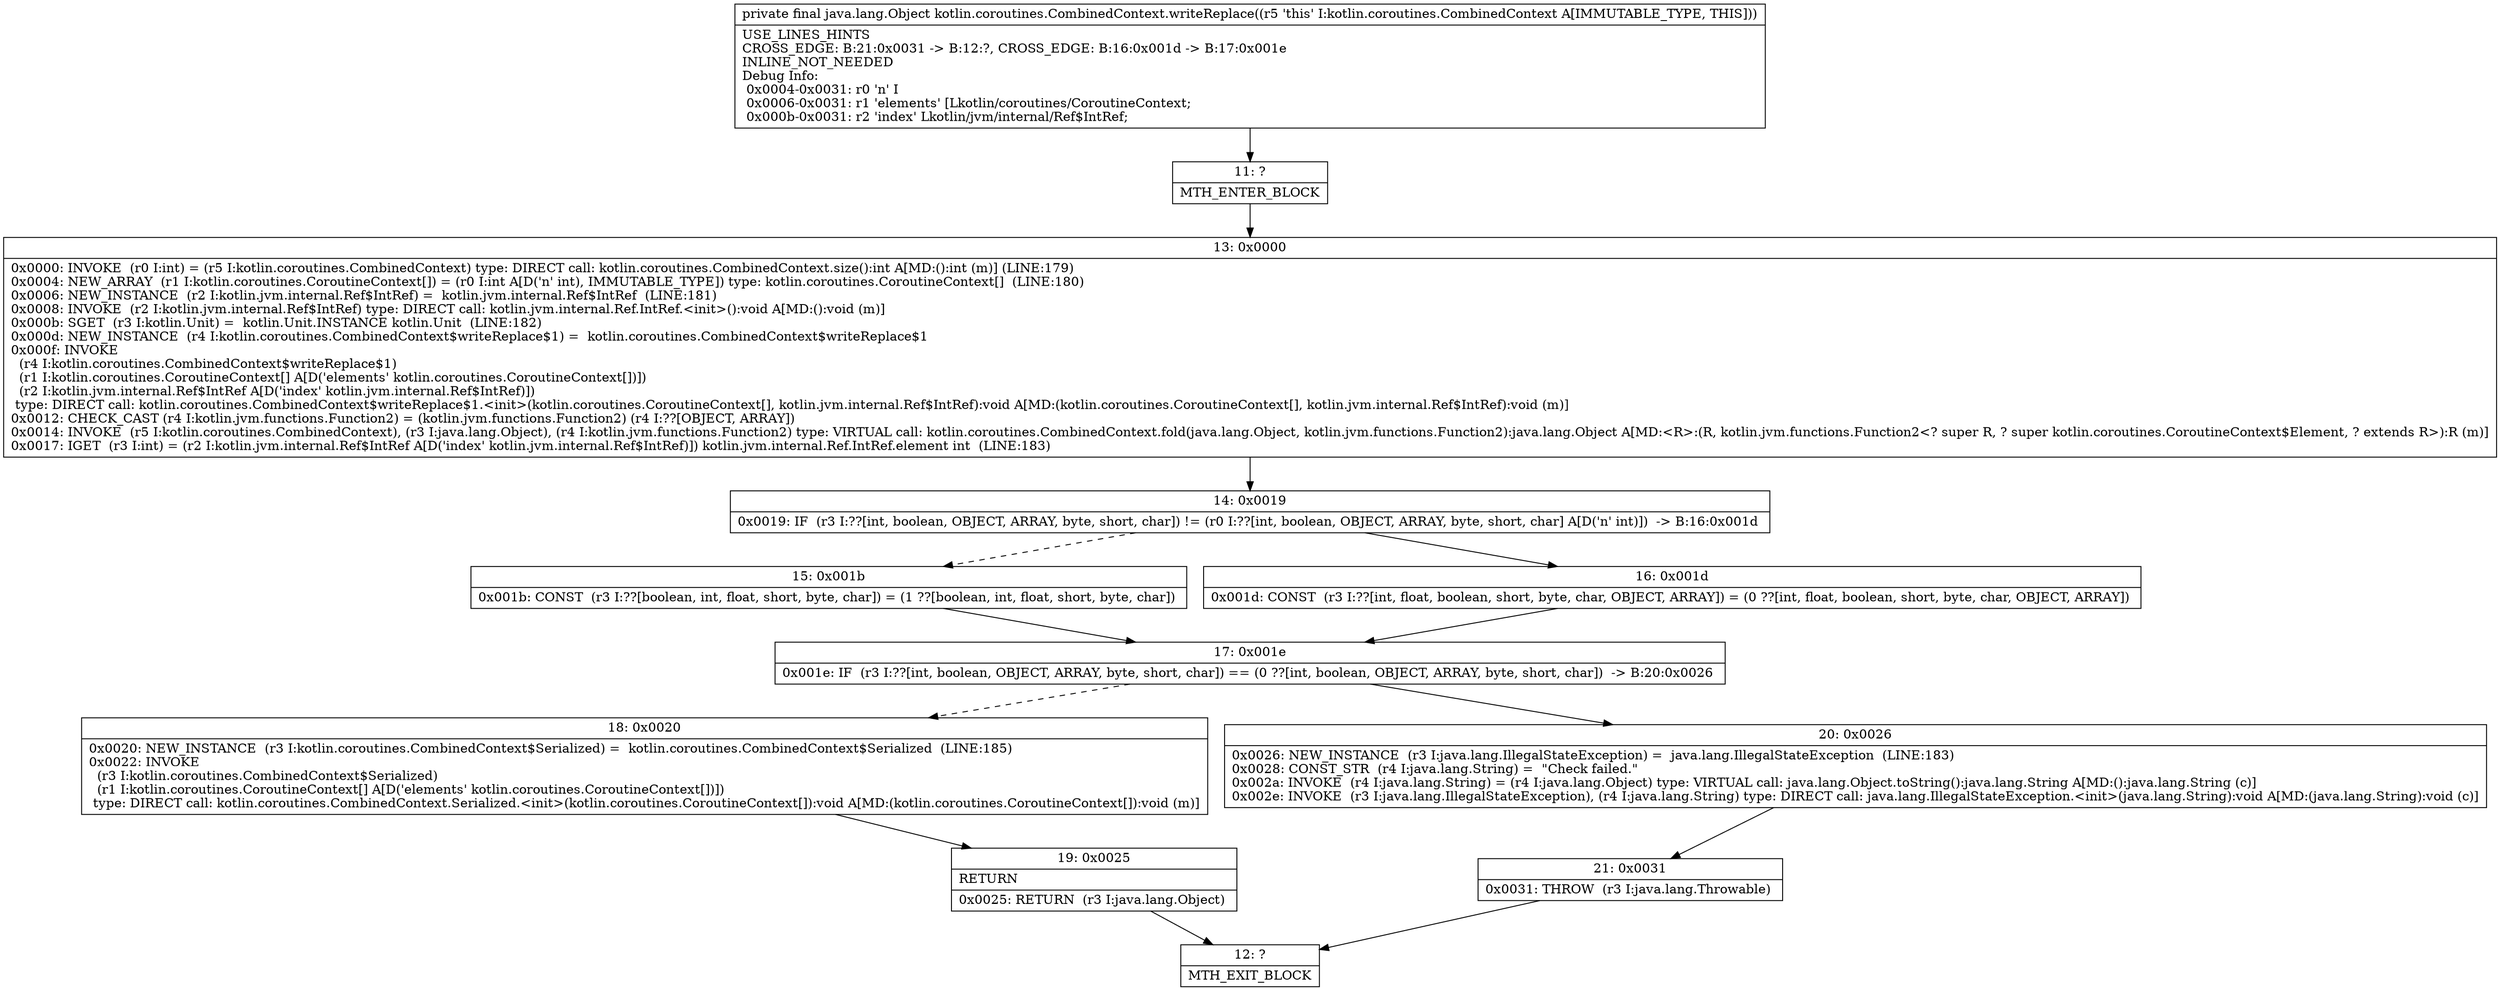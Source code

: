 digraph "CFG forkotlin.coroutines.CombinedContext.writeReplace()Ljava\/lang\/Object;" {
Node_11 [shape=record,label="{11\:\ ?|MTH_ENTER_BLOCK\l}"];
Node_13 [shape=record,label="{13\:\ 0x0000|0x0000: INVOKE  (r0 I:int) = (r5 I:kotlin.coroutines.CombinedContext) type: DIRECT call: kotlin.coroutines.CombinedContext.size():int A[MD:():int (m)] (LINE:179)\l0x0004: NEW_ARRAY  (r1 I:kotlin.coroutines.CoroutineContext[]) = (r0 I:int A[D('n' int), IMMUTABLE_TYPE]) type: kotlin.coroutines.CoroutineContext[]  (LINE:180)\l0x0006: NEW_INSTANCE  (r2 I:kotlin.jvm.internal.Ref$IntRef) =  kotlin.jvm.internal.Ref$IntRef  (LINE:181)\l0x0008: INVOKE  (r2 I:kotlin.jvm.internal.Ref$IntRef) type: DIRECT call: kotlin.jvm.internal.Ref.IntRef.\<init\>():void A[MD:():void (m)]\l0x000b: SGET  (r3 I:kotlin.Unit) =  kotlin.Unit.INSTANCE kotlin.Unit  (LINE:182)\l0x000d: NEW_INSTANCE  (r4 I:kotlin.coroutines.CombinedContext$writeReplace$1) =  kotlin.coroutines.CombinedContext$writeReplace$1 \l0x000f: INVOKE  \l  (r4 I:kotlin.coroutines.CombinedContext$writeReplace$1)\l  (r1 I:kotlin.coroutines.CoroutineContext[] A[D('elements' kotlin.coroutines.CoroutineContext[])])\l  (r2 I:kotlin.jvm.internal.Ref$IntRef A[D('index' kotlin.jvm.internal.Ref$IntRef)])\l type: DIRECT call: kotlin.coroutines.CombinedContext$writeReplace$1.\<init\>(kotlin.coroutines.CoroutineContext[], kotlin.jvm.internal.Ref$IntRef):void A[MD:(kotlin.coroutines.CoroutineContext[], kotlin.jvm.internal.Ref$IntRef):void (m)]\l0x0012: CHECK_CAST (r4 I:kotlin.jvm.functions.Function2) = (kotlin.jvm.functions.Function2) (r4 I:??[OBJECT, ARRAY]) \l0x0014: INVOKE  (r5 I:kotlin.coroutines.CombinedContext), (r3 I:java.lang.Object), (r4 I:kotlin.jvm.functions.Function2) type: VIRTUAL call: kotlin.coroutines.CombinedContext.fold(java.lang.Object, kotlin.jvm.functions.Function2):java.lang.Object A[MD:\<R\>:(R, kotlin.jvm.functions.Function2\<? super R, ? super kotlin.coroutines.CoroutineContext$Element, ? extends R\>):R (m)]\l0x0017: IGET  (r3 I:int) = (r2 I:kotlin.jvm.internal.Ref$IntRef A[D('index' kotlin.jvm.internal.Ref$IntRef)]) kotlin.jvm.internal.Ref.IntRef.element int  (LINE:183)\l}"];
Node_14 [shape=record,label="{14\:\ 0x0019|0x0019: IF  (r3 I:??[int, boolean, OBJECT, ARRAY, byte, short, char]) != (r0 I:??[int, boolean, OBJECT, ARRAY, byte, short, char] A[D('n' int)])  \-\> B:16:0x001d \l}"];
Node_15 [shape=record,label="{15\:\ 0x001b|0x001b: CONST  (r3 I:??[boolean, int, float, short, byte, char]) = (1 ??[boolean, int, float, short, byte, char]) \l}"];
Node_17 [shape=record,label="{17\:\ 0x001e|0x001e: IF  (r3 I:??[int, boolean, OBJECT, ARRAY, byte, short, char]) == (0 ??[int, boolean, OBJECT, ARRAY, byte, short, char])  \-\> B:20:0x0026 \l}"];
Node_18 [shape=record,label="{18\:\ 0x0020|0x0020: NEW_INSTANCE  (r3 I:kotlin.coroutines.CombinedContext$Serialized) =  kotlin.coroutines.CombinedContext$Serialized  (LINE:185)\l0x0022: INVOKE  \l  (r3 I:kotlin.coroutines.CombinedContext$Serialized)\l  (r1 I:kotlin.coroutines.CoroutineContext[] A[D('elements' kotlin.coroutines.CoroutineContext[])])\l type: DIRECT call: kotlin.coroutines.CombinedContext.Serialized.\<init\>(kotlin.coroutines.CoroutineContext[]):void A[MD:(kotlin.coroutines.CoroutineContext[]):void (m)]\l}"];
Node_19 [shape=record,label="{19\:\ 0x0025|RETURN\l|0x0025: RETURN  (r3 I:java.lang.Object) \l}"];
Node_12 [shape=record,label="{12\:\ ?|MTH_EXIT_BLOCK\l}"];
Node_20 [shape=record,label="{20\:\ 0x0026|0x0026: NEW_INSTANCE  (r3 I:java.lang.IllegalStateException) =  java.lang.IllegalStateException  (LINE:183)\l0x0028: CONST_STR  (r4 I:java.lang.String) =  \"Check failed.\" \l0x002a: INVOKE  (r4 I:java.lang.String) = (r4 I:java.lang.Object) type: VIRTUAL call: java.lang.Object.toString():java.lang.String A[MD:():java.lang.String (c)]\l0x002e: INVOKE  (r3 I:java.lang.IllegalStateException), (r4 I:java.lang.String) type: DIRECT call: java.lang.IllegalStateException.\<init\>(java.lang.String):void A[MD:(java.lang.String):void (c)]\l}"];
Node_21 [shape=record,label="{21\:\ 0x0031|0x0031: THROW  (r3 I:java.lang.Throwable) \l}"];
Node_16 [shape=record,label="{16\:\ 0x001d|0x001d: CONST  (r3 I:??[int, float, boolean, short, byte, char, OBJECT, ARRAY]) = (0 ??[int, float, boolean, short, byte, char, OBJECT, ARRAY]) \l}"];
MethodNode[shape=record,label="{private final java.lang.Object kotlin.coroutines.CombinedContext.writeReplace((r5 'this' I:kotlin.coroutines.CombinedContext A[IMMUTABLE_TYPE, THIS]))  | USE_LINES_HINTS\lCROSS_EDGE: B:21:0x0031 \-\> B:12:?, CROSS_EDGE: B:16:0x001d \-\> B:17:0x001e\lINLINE_NOT_NEEDED\lDebug Info:\l  0x0004\-0x0031: r0 'n' I\l  0x0006\-0x0031: r1 'elements' [Lkotlin\/coroutines\/CoroutineContext;\l  0x000b\-0x0031: r2 'index' Lkotlin\/jvm\/internal\/Ref$IntRef;\l}"];
MethodNode -> Node_11;Node_11 -> Node_13;
Node_13 -> Node_14;
Node_14 -> Node_15[style=dashed];
Node_14 -> Node_16;
Node_15 -> Node_17;
Node_17 -> Node_18[style=dashed];
Node_17 -> Node_20;
Node_18 -> Node_19;
Node_19 -> Node_12;
Node_20 -> Node_21;
Node_21 -> Node_12;
Node_16 -> Node_17;
}

